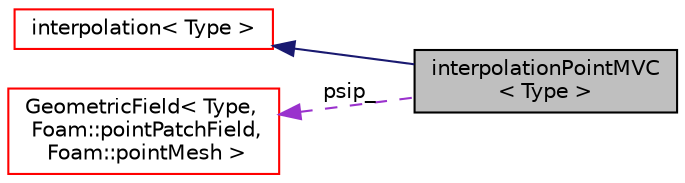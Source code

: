 digraph "interpolationPointMVC&lt; Type &gt;"
{
  bgcolor="transparent";
  edge [fontname="Helvetica",fontsize="10",labelfontname="Helvetica",labelfontsize="10"];
  node [fontname="Helvetica",fontsize="10",shape=record];
  rankdir="LR";
  Node1 [label="interpolationPointMVC\l\< Type \>",height=0.2,width=0.4,color="black", fillcolor="grey75", style="filled", fontcolor="black"];
  Node2 -> Node1 [dir="back",color="midnightblue",fontsize="10",style="solid",fontname="Helvetica"];
  Node2 [label="interpolation\< Type \>",height=0.2,width=0.4,color="red",URL="$a01151.html",tooltip="Abstract base class for interpolation. "];
  Node3 -> Node1 [dir="back",color="darkorchid3",fontsize="10",style="dashed",label=" psip_" ,fontname="Helvetica"];
  Node3 [label="GeometricField\< Type,\l Foam::pointPatchField,\l Foam::pointMesh \>",height=0.2,width=0.4,color="red",URL="$a00921.html"];
}
